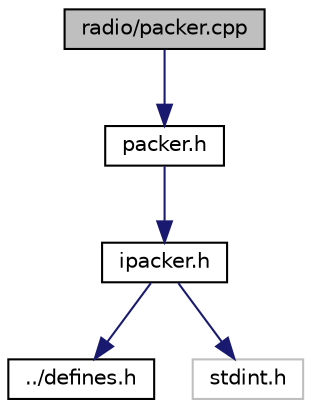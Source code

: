 digraph "radio/packer.cpp"
{
  edge [fontname="Helvetica",fontsize="10",labelfontname="Helvetica",labelfontsize="10"];
  node [fontname="Helvetica",fontsize="10",shape=record];
  Node0 [label="radio/packer.cpp",height=0.2,width=0.4,color="black", fillcolor="grey75", style="filled", fontcolor="black"];
  Node0 -> Node1 [color="midnightblue",fontsize="10",style="solid",fontname="Helvetica"];
  Node1 [label="packer.h",height=0.2,width=0.4,color="black", fillcolor="white", style="filled",URL="$packer_8h.html",tooltip="Contains implementations for packing/unpacking. "];
  Node1 -> Node2 [color="midnightblue",fontsize="10",style="solid",fontname="Helvetica"];
  Node2 [label="ipacker.h",height=0.2,width=0.4,color="black", fillcolor="white", style="filled",URL="$ipacker_8h.html",tooltip="Interface for packing/unpacking methods. "];
  Node2 -> Node3 [color="midnightblue",fontsize="10",style="solid",fontname="Helvetica"];
  Node3 [label="../defines.h",height=0.2,width=0.4,color="black", fillcolor="white", style="filled",URL="$defines_8h.html",tooltip="Defines the maximum number of containers. "];
  Node2 -> Node4 [color="midnightblue",fontsize="10",style="solid",fontname="Helvetica"];
  Node4 [label="stdint.h",height=0.2,width=0.4,color="grey75", fillcolor="white", style="filled"];
}
